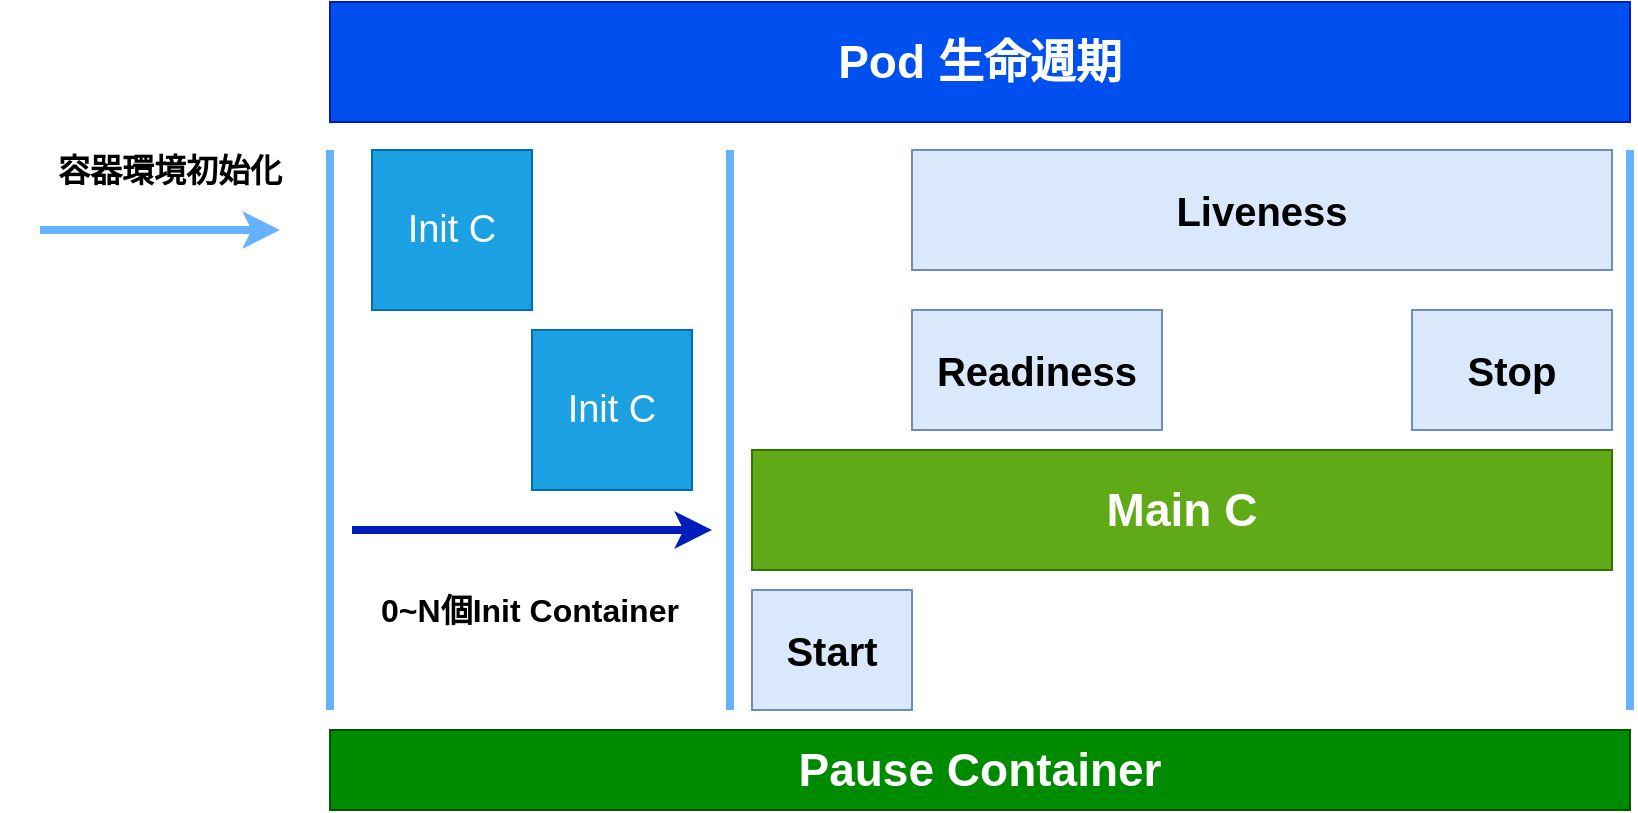 <mxfile version="15.1.4" type="github">
  <diagram id="grgxNdCfzWaFYAw7Wao0" name="Page-1">
    <mxGraphModel dx="1026" dy="916" grid="1" gridSize="10" guides="1" tooltips="1" connect="1" arrows="1" fold="1" page="1" pageScale="1" pageWidth="827" pageHeight="1169" math="0" shadow="0">
      <root>
        <mxCell id="0" />
        <mxCell id="1" parent="0" />
        <mxCell id="Kn0VKpBHeq0rpwbN03zm-3" value="&lt;span&gt;&lt;b&gt;&lt;font style=&quot;font-size: 23px&quot;&gt;Pod 生命週期&lt;/font&gt;&lt;/b&gt;&lt;/span&gt;" style="rounded=0;whiteSpace=wrap;html=1;fillColor=#0050ef;strokeColor=#001DBC;fontColor=#ffffff;" parent="1" vertex="1">
          <mxGeometry x="167" y="250" width="650" height="60" as="geometry" />
        </mxCell>
        <mxCell id="Kn0VKpBHeq0rpwbN03zm-4" value="&lt;font style=&quot;font-size: 19px&quot;&gt;Init C&lt;/font&gt;" style="whiteSpace=wrap;html=1;aspect=fixed;fillColor=#1ba1e2;strokeColor=#006EAF;fontColor=#ffffff;" parent="1" vertex="1">
          <mxGeometry x="188" y="324" width="80" height="80" as="geometry" />
        </mxCell>
        <mxCell id="Kn0VKpBHeq0rpwbN03zm-6" value="&lt;font style=&quot;font-size: 19px&quot;&gt;Init C&lt;/font&gt;" style="whiteSpace=wrap;html=1;aspect=fixed;fillColor=#1ba1e2;strokeColor=#006EAF;fontColor=#ffffff;" parent="1" vertex="1">
          <mxGeometry x="268" y="414" width="80" height="80" as="geometry" />
        </mxCell>
        <mxCell id="Kn0VKpBHeq0rpwbN03zm-10" value="&lt;span&gt;&lt;b&gt;&lt;font style=&quot;font-size: 23px&quot;&gt;Main C&lt;/font&gt;&lt;/b&gt;&lt;/span&gt;" style="rounded=0;whiteSpace=wrap;html=1;fillColor=#60a917;strokeColor=#2D7600;fontColor=#ffffff;" parent="1" vertex="1">
          <mxGeometry x="378" y="474" width="430" height="60" as="geometry" />
        </mxCell>
        <mxCell id="Kn0VKpBHeq0rpwbN03zm-12" value="&lt;span&gt;&lt;b&gt;&lt;font style=&quot;font-size: 20px&quot;&gt;Start&lt;/font&gt;&lt;/b&gt;&lt;/span&gt;" style="rounded=0;whiteSpace=wrap;html=1;fillColor=#dae8fc;strokeColor=#6c8ebf;" parent="1" vertex="1">
          <mxGeometry x="378" y="544" width="80" height="60" as="geometry" />
        </mxCell>
        <mxCell id="Kn0VKpBHeq0rpwbN03zm-13" value="&lt;span&gt;&lt;b&gt;&lt;font style=&quot;font-size: 20px&quot;&gt;Stop&lt;/font&gt;&lt;/b&gt;&lt;/span&gt;" style="rounded=0;whiteSpace=wrap;html=1;fillColor=#dae8fc;strokeColor=#6c8ebf;" parent="1" vertex="1">
          <mxGeometry x="708" y="404" width="100" height="60" as="geometry" />
        </mxCell>
        <mxCell id="Kn0VKpBHeq0rpwbN03zm-14" value="&lt;b&gt;&lt;font style=&quot;font-size: 20px&quot;&gt;Readiness&lt;/font&gt;&lt;/b&gt;" style="rounded=0;whiteSpace=wrap;html=1;fillColor=#dae8fc;strokeColor=#6c8ebf;" parent="1" vertex="1">
          <mxGeometry x="458" y="404" width="125" height="60" as="geometry" />
        </mxCell>
        <mxCell id="Kn0VKpBHeq0rpwbN03zm-15" value="&lt;b&gt;&lt;font style=&quot;font-size: 20px&quot;&gt;Liveness&lt;/font&gt;&lt;/b&gt;" style="rounded=0;whiteSpace=wrap;html=1;fillColor=#dae8fc;strokeColor=#6c8ebf;" parent="1" vertex="1">
          <mxGeometry x="458" y="324" width="350" height="60" as="geometry" />
        </mxCell>
        <mxCell id="Kn0VKpBHeq0rpwbN03zm-17" value="" style="endArrow=none;html=1;fillColor=#cce5ff;strokeWidth=4;strokeColor=#66B2FF;" parent="1" edge="1">
          <mxGeometry width="50" height="50" relative="1" as="geometry">
            <mxPoint x="167" y="604" as="sourcePoint" />
            <mxPoint x="167" y="324" as="targetPoint" />
          </mxGeometry>
        </mxCell>
        <mxCell id="Kn0VKpBHeq0rpwbN03zm-18" value="" style="endArrow=classic;html=1;strokeColor=#66B2FF;strokeWidth=4;" parent="1" edge="1">
          <mxGeometry width="50" height="50" relative="1" as="geometry">
            <mxPoint x="22" y="364" as="sourcePoint" />
            <mxPoint x="142" y="364" as="targetPoint" />
          </mxGeometry>
        </mxCell>
        <mxCell id="Kn0VKpBHeq0rpwbN03zm-20" value="&lt;font style=&quot;font-size: 16px&quot;&gt;&lt;b&gt;容器環境初始化&lt;/b&gt;&lt;/font&gt;" style="text;html=1;strokeColor=none;fillColor=none;align=center;verticalAlign=middle;whiteSpace=wrap;rounded=0;" parent="1" vertex="1">
          <mxGeometry x="2" y="324" width="170" height="20" as="geometry" />
        </mxCell>
        <mxCell id="Kn0VKpBHeq0rpwbN03zm-23" value="&lt;span style=&quot;font-size: 16px&quot;&gt;&lt;b&gt;0~N個Init Container&lt;/b&gt;&lt;/span&gt;" style="text;html=1;strokeColor=none;fillColor=none;align=center;verticalAlign=middle;whiteSpace=wrap;rounded=0;" parent="1" vertex="1">
          <mxGeometry x="167" y="534" width="200" height="40" as="geometry" />
        </mxCell>
        <mxCell id="Kn0VKpBHeq0rpwbN03zm-25" value="" style="endArrow=classic;html=1;strokeColor=#001DBC;strokeWidth=4;fillColor=#0050ef;" parent="1" edge="1">
          <mxGeometry width="50" height="50" relative="1" as="geometry">
            <mxPoint x="178" y="514" as="sourcePoint" />
            <mxPoint x="358" y="514" as="targetPoint" />
          </mxGeometry>
        </mxCell>
        <mxCell id="Kn0VKpBHeq0rpwbN03zm-27" value="&lt;span&gt;&lt;b&gt;&lt;font style=&quot;font-size: 23px&quot;&gt;Pause Container&lt;/font&gt;&lt;/b&gt;&lt;/span&gt;" style="rounded=0;whiteSpace=wrap;html=1;fillColor=#008a00;strokeColor=#005700;fontColor=#ffffff;" parent="1" vertex="1">
          <mxGeometry x="167" y="614" width="650" height="40" as="geometry" />
        </mxCell>
        <mxCell id="Kn0VKpBHeq0rpwbN03zm-28" value="" style="endArrow=none;html=1;fillColor=#cce5ff;strokeWidth=4;strokeColor=#66B2FF;" parent="1" edge="1">
          <mxGeometry width="50" height="50" relative="1" as="geometry">
            <mxPoint x="367" y="604" as="sourcePoint" />
            <mxPoint x="367" y="324" as="targetPoint" />
          </mxGeometry>
        </mxCell>
        <mxCell id="Kn0VKpBHeq0rpwbN03zm-29" value="" style="endArrow=none;html=1;fillColor=#cce5ff;strokeWidth=4;strokeColor=#66B2FF;" parent="1" edge="1">
          <mxGeometry width="50" height="50" relative="1" as="geometry">
            <mxPoint x="817" y="604" as="sourcePoint" />
            <mxPoint x="817" y="324" as="targetPoint" />
          </mxGeometry>
        </mxCell>
      </root>
    </mxGraphModel>
  </diagram>
</mxfile>
